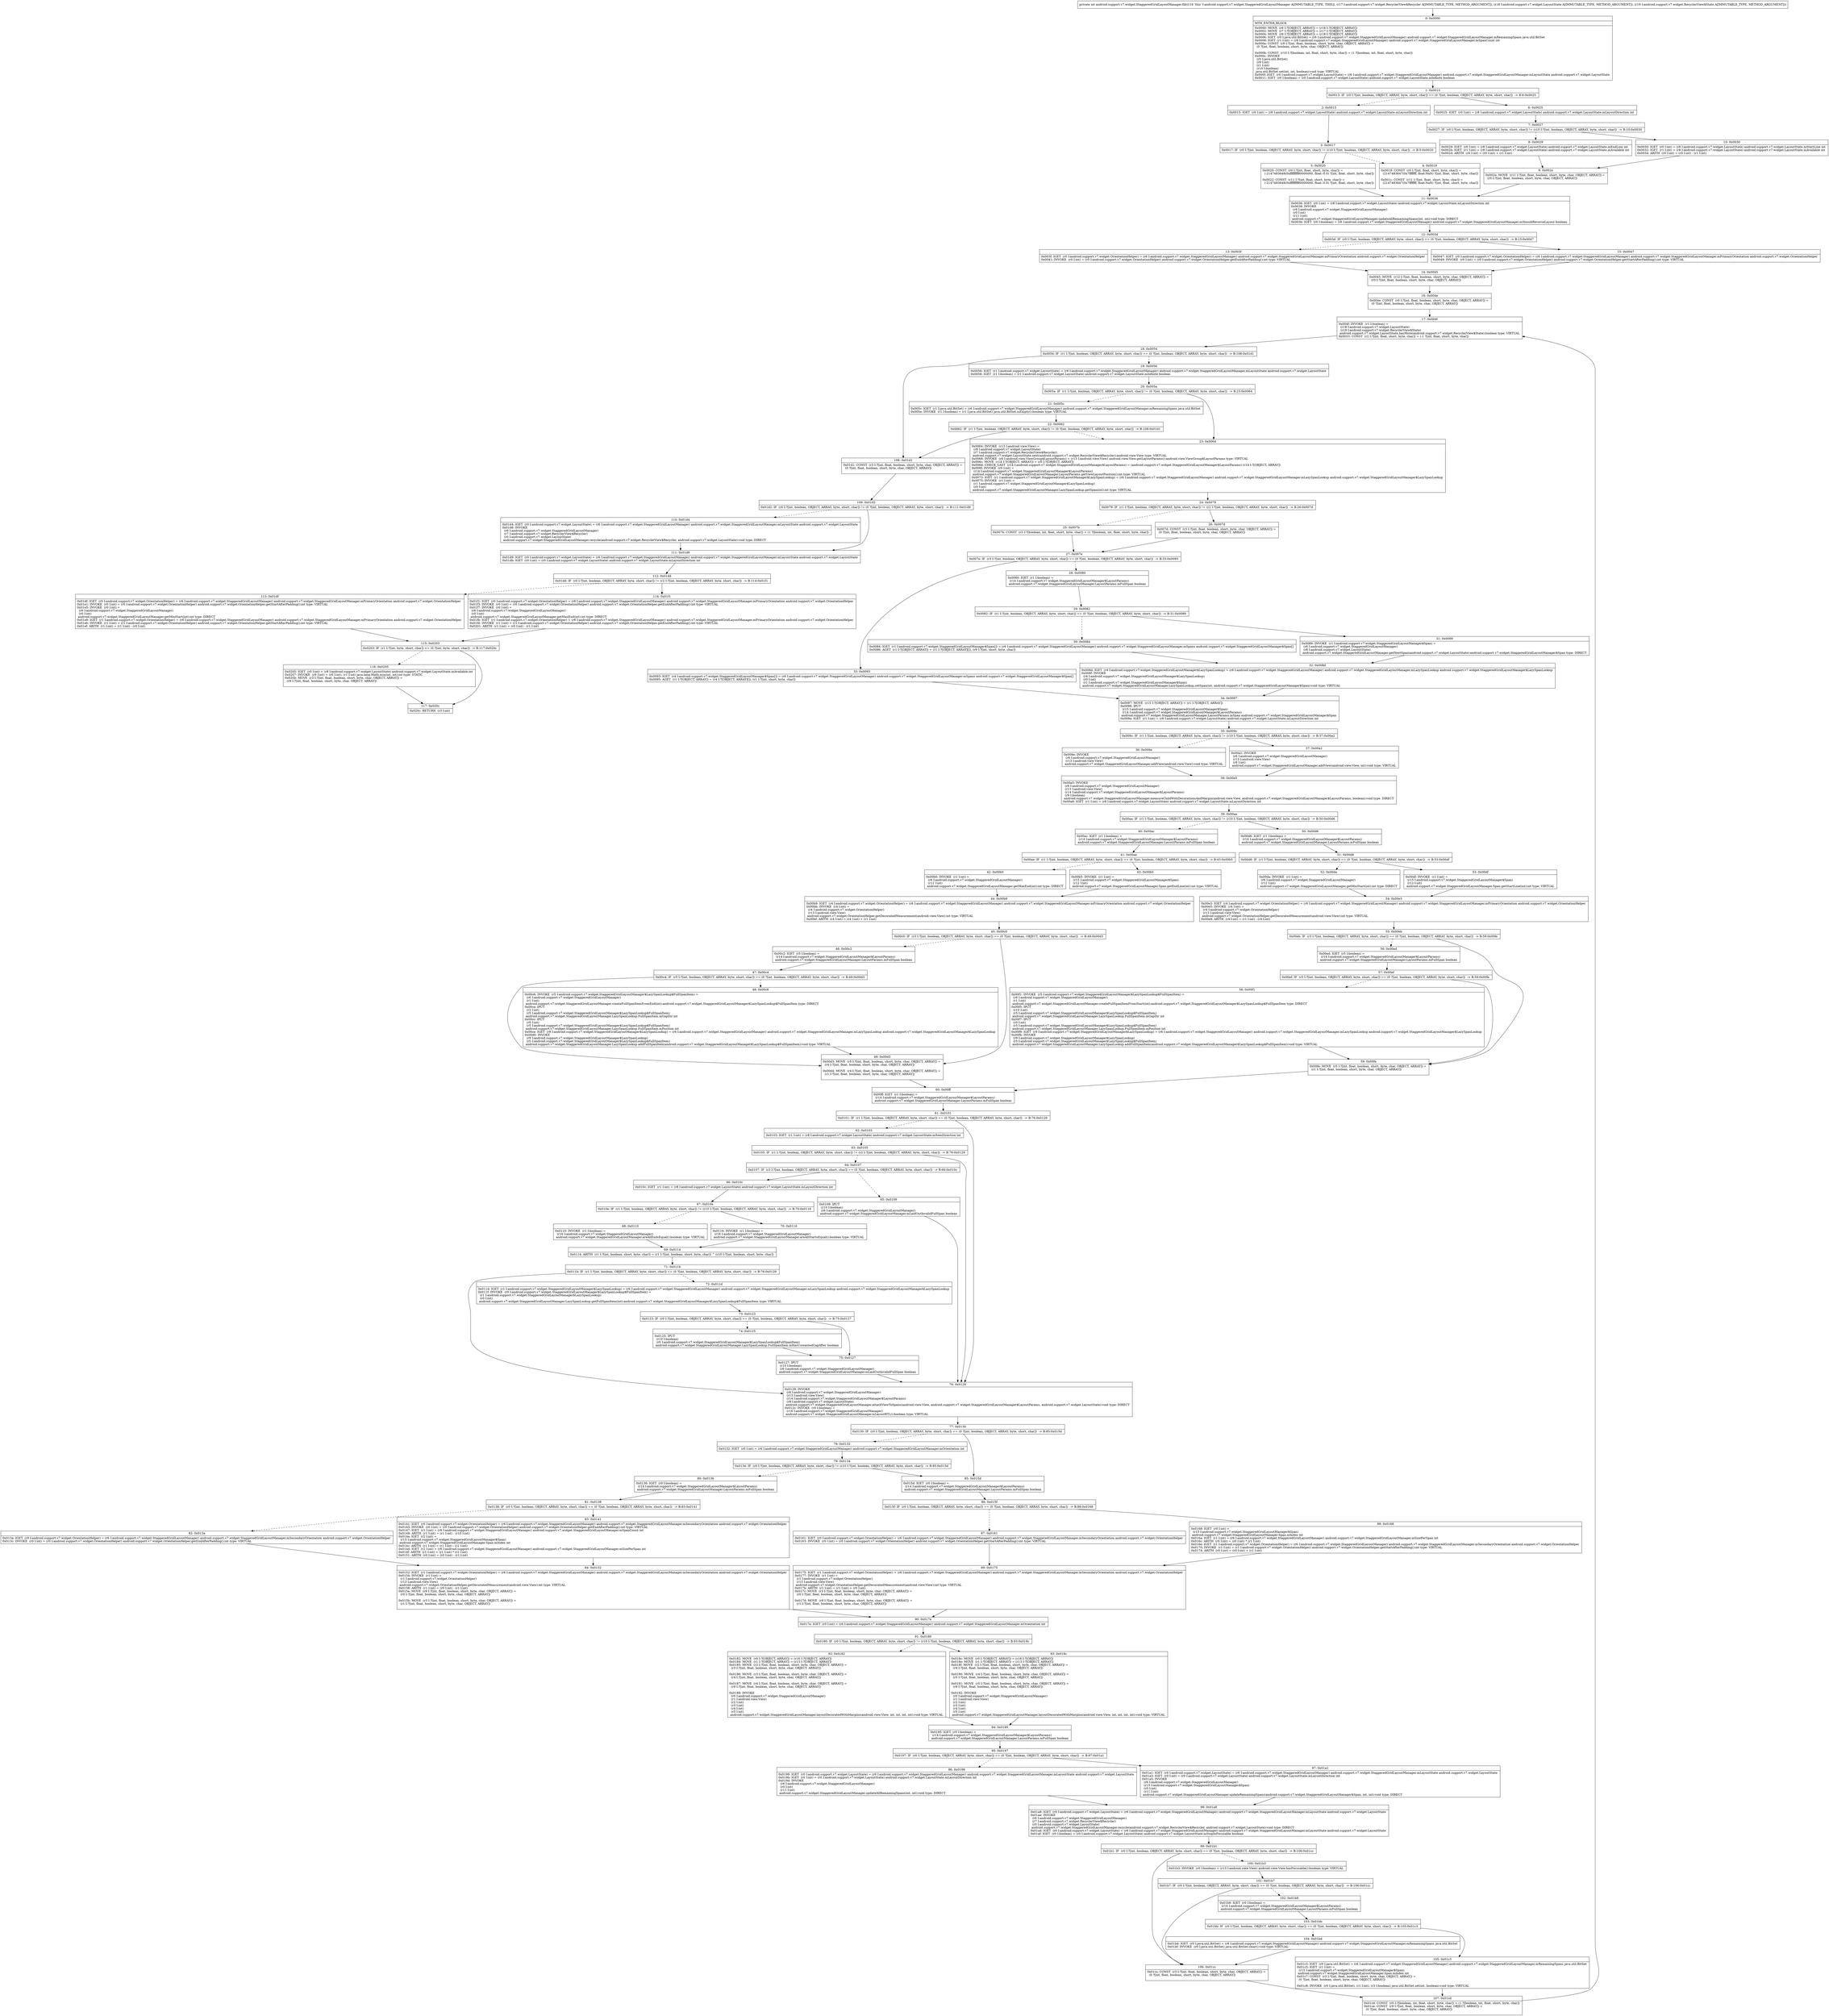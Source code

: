 digraph "CFG forandroid.support.v7.widget.StaggeredGridLayoutManager.fill(Landroid\/support\/v7\/widget\/RecyclerView$Recycler;Landroid\/support\/v7\/widget\/LayoutState;Landroid\/support\/v7\/widget\/RecyclerView$State;)I" {
Node_0 [shape=record,label="{0\:\ 0x0000|MTH_ENTER_BLOCK\l|0x0000: MOVE  (r6 I:?[OBJECT, ARRAY]) = (r16 I:?[OBJECT, ARRAY]) \l0x0002: MOVE  (r7 I:?[OBJECT, ARRAY]) = (r17 I:?[OBJECT, ARRAY]) \l0x0004: MOVE  (r8 I:?[OBJECT, ARRAY]) = (r18 I:?[OBJECT, ARRAY]) \l0x0006: IGET  (r0 I:java.util.BitSet) = (r6 I:android.support.v7.widget.StaggeredGridLayoutManager) android.support.v7.widget.StaggeredGridLayoutManager.mRemainingSpans java.util.BitSet \l0x0008: IGET  (r1 I:int) = (r6 I:android.support.v7.widget.StaggeredGridLayoutManager) android.support.v7.widget.StaggeredGridLayoutManager.mSpanCount int \l0x000a: CONST  (r9 I:?[int, float, boolean, short, byte, char, OBJECT, ARRAY]) = \l  (0 ?[int, float, boolean, short, byte, char, OBJECT, ARRAY])\l \l0x000b: CONST  (r10 I:?[boolean, int, float, short, byte, char]) = (1 ?[boolean, int, float, short, byte, char]) \l0x000c: INVOKE  \l  (r0 I:java.util.BitSet)\l  (r9 I:int)\l  (r1 I:int)\l  (r10 I:boolean)\l java.util.BitSet.set(int, int, boolean):void type: VIRTUAL \l0x000f: IGET  (r0 I:android.support.v7.widget.LayoutState) = (r6 I:android.support.v7.widget.StaggeredGridLayoutManager) android.support.v7.widget.StaggeredGridLayoutManager.mLayoutState android.support.v7.widget.LayoutState \l0x0011: IGET  (r0 I:boolean) = (r0 I:android.support.v7.widget.LayoutState) android.support.v7.widget.LayoutState.mInfinite boolean \l}"];
Node_1 [shape=record,label="{1\:\ 0x0013|0x0013: IF  (r0 I:?[int, boolean, OBJECT, ARRAY, byte, short, char]) == (0 ?[int, boolean, OBJECT, ARRAY, byte, short, char])  \-\> B:6:0x0025 \l}"];
Node_2 [shape=record,label="{2\:\ 0x0015|0x0015: IGET  (r0 I:int) = (r8 I:android.support.v7.widget.LayoutState) android.support.v7.widget.LayoutState.mLayoutDirection int \l}"];
Node_3 [shape=record,label="{3\:\ 0x0017|0x0017: IF  (r0 I:?[int, boolean, OBJECT, ARRAY, byte, short, char]) != (r10 I:?[int, boolean, OBJECT, ARRAY, byte, short, char])  \-\> B:5:0x0020 \l}"];
Node_4 [shape=record,label="{4\:\ 0x0019|0x0019: CONST  (r0 I:?[int, float, short, byte, char]) = \l  (2147483647(0x7fffffff, float:NaN) ?[int, float, short, byte, char])\l \l0x001c: CONST  (r11 I:?[int, float, short, byte, char]) = \l  (2147483647(0x7fffffff, float:NaN) ?[int, float, short, byte, char])\l \l}"];
Node_5 [shape=record,label="{5\:\ 0x0020|0x0020: CONST  (r0 I:?[int, float, short, byte, char]) = \l  (\-2147483648(0xffffffff80000000, float:\-0.0) ?[int, float, short, byte, char])\l \l0x0022: CONST  (r11 I:?[int, float, short, byte, char]) = \l  (\-2147483648(0xffffffff80000000, float:\-0.0) ?[int, float, short, byte, char])\l \l}"];
Node_6 [shape=record,label="{6\:\ 0x0025|0x0025: IGET  (r0 I:int) = (r8 I:android.support.v7.widget.LayoutState) android.support.v7.widget.LayoutState.mLayoutDirection int \l}"];
Node_7 [shape=record,label="{7\:\ 0x0027|0x0027: IF  (r0 I:?[int, boolean, OBJECT, ARRAY, byte, short, char]) != (r10 I:?[int, boolean, OBJECT, ARRAY, byte, short, char])  \-\> B:10:0x0030 \l}"];
Node_8 [shape=record,label="{8\:\ 0x0029|0x0029: IGET  (r0 I:int) = (r8 I:android.support.v7.widget.LayoutState) android.support.v7.widget.LayoutState.mEndLine int \l0x002b: IGET  (r1 I:int) = (r8 I:android.support.v7.widget.LayoutState) android.support.v7.widget.LayoutState.mAvailable int \l0x002d: ARITH  (r0 I:int) = (r0 I:int) + (r1 I:int) \l}"];
Node_9 [shape=record,label="{9\:\ 0x002e|0x002e: MOVE  (r11 I:?[int, float, boolean, short, byte, char, OBJECT, ARRAY]) = \l  (r0 I:?[int, float, boolean, short, byte, char, OBJECT, ARRAY])\l \l}"];
Node_10 [shape=record,label="{10\:\ 0x0030|0x0030: IGET  (r0 I:int) = (r8 I:android.support.v7.widget.LayoutState) android.support.v7.widget.LayoutState.mStartLine int \l0x0032: IGET  (r1 I:int) = (r8 I:android.support.v7.widget.LayoutState) android.support.v7.widget.LayoutState.mAvailable int \l0x0034: ARITH  (r0 I:int) = (r0 I:int) \- (r1 I:int) \l}"];
Node_11 [shape=record,label="{11\:\ 0x0036|0x0036: IGET  (r0 I:int) = (r8 I:android.support.v7.widget.LayoutState) android.support.v7.widget.LayoutState.mLayoutDirection int \l0x0038: INVOKE  \l  (r6 I:android.support.v7.widget.StaggeredGridLayoutManager)\l  (r0 I:int)\l  (r11 I:int)\l android.support.v7.widget.StaggeredGridLayoutManager.updateAllRemainingSpans(int, int):void type: DIRECT \l0x003b: IGET  (r0 I:boolean) = (r6 I:android.support.v7.widget.StaggeredGridLayoutManager) android.support.v7.widget.StaggeredGridLayoutManager.mShouldReverseLayout boolean \l}"];
Node_12 [shape=record,label="{12\:\ 0x003d|0x003d: IF  (r0 I:?[int, boolean, OBJECT, ARRAY, byte, short, char]) == (0 ?[int, boolean, OBJECT, ARRAY, byte, short, char])  \-\> B:15:0x0047 \l}"];
Node_13 [shape=record,label="{13\:\ 0x003f|0x003f: IGET  (r0 I:android.support.v7.widget.OrientationHelper) = (r6 I:android.support.v7.widget.StaggeredGridLayoutManager) android.support.v7.widget.StaggeredGridLayoutManager.mPrimaryOrientation android.support.v7.widget.OrientationHelper \l0x0041: INVOKE  (r0 I:int) = (r0 I:android.support.v7.widget.OrientationHelper) android.support.v7.widget.OrientationHelper.getEndAfterPadding():int type: VIRTUAL \l}"];
Node_14 [shape=record,label="{14\:\ 0x0045|0x0045: MOVE  (r12 I:?[int, float, boolean, short, byte, char, OBJECT, ARRAY]) = \l  (r0 I:?[int, float, boolean, short, byte, char, OBJECT, ARRAY])\l \l}"];
Node_15 [shape=record,label="{15\:\ 0x0047|0x0047: IGET  (r0 I:android.support.v7.widget.OrientationHelper) = (r6 I:android.support.v7.widget.StaggeredGridLayoutManager) android.support.v7.widget.StaggeredGridLayoutManager.mPrimaryOrientation android.support.v7.widget.OrientationHelper \l0x0049: INVOKE  (r0 I:int) = (r0 I:android.support.v7.widget.OrientationHelper) android.support.v7.widget.OrientationHelper.getStartAfterPadding():int type: VIRTUAL \l}"];
Node_16 [shape=record,label="{16\:\ 0x004e|0x004e: CONST  (r0 I:?[int, float, boolean, short, byte, char, OBJECT, ARRAY]) = \l  (0 ?[int, float, boolean, short, byte, char, OBJECT, ARRAY])\l \l}"];
Node_17 [shape=record,label="{17\:\ 0x004f|0x004f: INVOKE  (r1 I:boolean) = \l  (r18 I:android.support.v7.widget.LayoutState)\l  (r19 I:android.support.v7.widget.RecyclerView$State)\l android.support.v7.widget.LayoutState.hasMore(android.support.v7.widget.RecyclerView$State):boolean type: VIRTUAL \l0x0053: CONST  (r2 I:?[int, float, short, byte, char]) = (\-1 ?[int, float, short, byte, char]) \l}"];
Node_18 [shape=record,label="{18\:\ 0x0054|0x0054: IF  (r1 I:?[int, boolean, OBJECT, ARRAY, byte, short, char]) == (0 ?[int, boolean, OBJECT, ARRAY, byte, short, char])  \-\> B:108:0x01d1 \l}"];
Node_19 [shape=record,label="{19\:\ 0x0056|0x0056: IGET  (r1 I:android.support.v7.widget.LayoutState) = (r6 I:android.support.v7.widget.StaggeredGridLayoutManager) android.support.v7.widget.StaggeredGridLayoutManager.mLayoutState android.support.v7.widget.LayoutState \l0x0058: IGET  (r1 I:boolean) = (r1 I:android.support.v7.widget.LayoutState) android.support.v7.widget.LayoutState.mInfinite boolean \l}"];
Node_20 [shape=record,label="{20\:\ 0x005a|0x005a: IF  (r1 I:?[int, boolean, OBJECT, ARRAY, byte, short, char]) != (0 ?[int, boolean, OBJECT, ARRAY, byte, short, char])  \-\> B:23:0x0064 \l}"];
Node_21 [shape=record,label="{21\:\ 0x005c|0x005c: IGET  (r1 I:java.util.BitSet) = (r6 I:android.support.v7.widget.StaggeredGridLayoutManager) android.support.v7.widget.StaggeredGridLayoutManager.mRemainingSpans java.util.BitSet \l0x005e: INVOKE  (r1 I:boolean) = (r1 I:java.util.BitSet) java.util.BitSet.isEmpty():boolean type: VIRTUAL \l}"];
Node_22 [shape=record,label="{22\:\ 0x0062|0x0062: IF  (r1 I:?[int, boolean, OBJECT, ARRAY, byte, short, char]) != (0 ?[int, boolean, OBJECT, ARRAY, byte, short, char])  \-\> B:108:0x01d1 \l}"];
Node_23 [shape=record,label="{23\:\ 0x0064|0x0064: INVOKE  (r13 I:android.view.View) = \l  (r8 I:android.support.v7.widget.LayoutState)\l  (r7 I:android.support.v7.widget.RecyclerView$Recycler)\l android.support.v7.widget.LayoutState.next(android.support.v7.widget.RecyclerView$Recycler):android.view.View type: VIRTUAL \l0x0068: INVOKE  (r0 I:android.view.ViewGroup$LayoutParams) = (r13 I:android.view.View) android.view.View.getLayoutParams():android.view.ViewGroup$LayoutParams type: VIRTUAL \l0x006c: MOVE  (r14 I:?[OBJECT, ARRAY]) = (r0 I:?[OBJECT, ARRAY]) \l0x006d: CHECK_CAST  (r14 I:android.support.v7.widget.StaggeredGridLayoutManager$LayoutParams) = (android.support.v7.widget.StaggeredGridLayoutManager$LayoutParams) (r14 I:?[OBJECT, ARRAY]) \l0x006f: INVOKE  (r0 I:int) = \l  (r14 I:android.support.v7.widget.StaggeredGridLayoutManager$LayoutParams)\l android.support.v7.widget.StaggeredGridLayoutManager.LayoutParams.getViewLayoutPosition():int type: VIRTUAL \l0x0073: IGET  (r1 I:android.support.v7.widget.StaggeredGridLayoutManager$LazySpanLookup) = (r6 I:android.support.v7.widget.StaggeredGridLayoutManager) android.support.v7.widget.StaggeredGridLayoutManager.mLazySpanLookup android.support.v7.widget.StaggeredGridLayoutManager$LazySpanLookup \l0x0075: INVOKE  (r1 I:int) = \l  (r1 I:android.support.v7.widget.StaggeredGridLayoutManager$LazySpanLookup)\l  (r0 I:int)\l android.support.v7.widget.StaggeredGridLayoutManager.LazySpanLookup.getSpan(int):int type: VIRTUAL \l}"];
Node_24 [shape=record,label="{24\:\ 0x0079|0x0079: IF  (r1 I:?[int, boolean, OBJECT, ARRAY, byte, short, char]) != (r2 I:?[int, boolean, OBJECT, ARRAY, byte, short, char])  \-\> B:26:0x007d \l}"];
Node_25 [shape=record,label="{25\:\ 0x007b|0x007b: CONST  (r3 I:?[boolean, int, float, short, byte, char]) = (1 ?[boolean, int, float, short, byte, char]) \l}"];
Node_26 [shape=record,label="{26\:\ 0x007d|0x007d: CONST  (r3 I:?[int, float, boolean, short, byte, char, OBJECT, ARRAY]) = \l  (0 ?[int, float, boolean, short, byte, char, OBJECT, ARRAY])\l \l}"];
Node_27 [shape=record,label="{27\:\ 0x007e|0x007e: IF  (r3 I:?[int, boolean, OBJECT, ARRAY, byte, short, char]) == (0 ?[int, boolean, OBJECT, ARRAY, byte, short, char])  \-\> B:33:0x0093 \l}"];
Node_28 [shape=record,label="{28\:\ 0x0080|0x0080: IGET  (r1 I:boolean) = \l  (r14 I:android.support.v7.widget.StaggeredGridLayoutManager$LayoutParams)\l android.support.v7.widget.StaggeredGridLayoutManager.LayoutParams.mFullSpan boolean \l}"];
Node_29 [shape=record,label="{29\:\ 0x0082|0x0082: IF  (r1 I:?[int, boolean, OBJECT, ARRAY, byte, short, char]) == (0 ?[int, boolean, OBJECT, ARRAY, byte, short, char])  \-\> B:31:0x0089 \l}"];
Node_30 [shape=record,label="{30\:\ 0x0084|0x0084: IGET  (r1 I:android.support.v7.widget.StaggeredGridLayoutManager$Span[]) = (r6 I:android.support.v7.widget.StaggeredGridLayoutManager) android.support.v7.widget.StaggeredGridLayoutManager.mSpans android.support.v7.widget.StaggeredGridLayoutManager$Span[] \l0x0086: AGET  (r1 I:?[OBJECT, ARRAY]) = (r1 I:?[OBJECT, ARRAY][]), (r9 I:?[int, short, byte, char]) \l}"];
Node_31 [shape=record,label="{31\:\ 0x0089|0x0089: INVOKE  (r1 I:android.support.v7.widget.StaggeredGridLayoutManager$Span) = \l  (r6 I:android.support.v7.widget.StaggeredGridLayoutManager)\l  (r8 I:android.support.v7.widget.LayoutState)\l android.support.v7.widget.StaggeredGridLayoutManager.getNextSpan(android.support.v7.widget.LayoutState):android.support.v7.widget.StaggeredGridLayoutManager$Span type: DIRECT \l}"];
Node_32 [shape=record,label="{32\:\ 0x008d|0x008d: IGET  (r4 I:android.support.v7.widget.StaggeredGridLayoutManager$LazySpanLookup) = (r6 I:android.support.v7.widget.StaggeredGridLayoutManager) android.support.v7.widget.StaggeredGridLayoutManager.mLazySpanLookup android.support.v7.widget.StaggeredGridLayoutManager$LazySpanLookup \l0x008f: INVOKE  \l  (r4 I:android.support.v7.widget.StaggeredGridLayoutManager$LazySpanLookup)\l  (r0 I:int)\l  (r1 I:android.support.v7.widget.StaggeredGridLayoutManager$Span)\l android.support.v7.widget.StaggeredGridLayoutManager.LazySpanLookup.setSpan(int, android.support.v7.widget.StaggeredGridLayoutManager$Span):void type: VIRTUAL \l}"];
Node_33 [shape=record,label="{33\:\ 0x0093|0x0093: IGET  (r4 I:android.support.v7.widget.StaggeredGridLayoutManager$Span[]) = (r6 I:android.support.v7.widget.StaggeredGridLayoutManager) android.support.v7.widget.StaggeredGridLayoutManager.mSpans android.support.v7.widget.StaggeredGridLayoutManager$Span[] \l0x0095: AGET  (r1 I:?[OBJECT, ARRAY]) = (r4 I:?[OBJECT, ARRAY][]), (r1 I:?[int, short, byte, char]) \l}"];
Node_34 [shape=record,label="{34\:\ 0x0097|0x0097: MOVE  (r15 I:?[OBJECT, ARRAY]) = (r1 I:?[OBJECT, ARRAY]) \l0x0098: IPUT  \l  (r15 I:android.support.v7.widget.StaggeredGridLayoutManager$Span)\l  (r14 I:android.support.v7.widget.StaggeredGridLayoutManager$LayoutParams)\l android.support.v7.widget.StaggeredGridLayoutManager.LayoutParams.mSpan android.support.v7.widget.StaggeredGridLayoutManager$Span \l0x009a: IGET  (r1 I:int) = (r8 I:android.support.v7.widget.LayoutState) android.support.v7.widget.LayoutState.mLayoutDirection int \l}"];
Node_35 [shape=record,label="{35\:\ 0x009c|0x009c: IF  (r1 I:?[int, boolean, OBJECT, ARRAY, byte, short, char]) != (r10 I:?[int, boolean, OBJECT, ARRAY, byte, short, char])  \-\> B:37:0x00a2 \l}"];
Node_36 [shape=record,label="{36\:\ 0x009e|0x009e: INVOKE  \l  (r6 I:android.support.v7.widget.StaggeredGridLayoutManager)\l  (r13 I:android.view.View)\l android.support.v7.widget.StaggeredGridLayoutManager.addView(android.view.View):void type: VIRTUAL \l}"];
Node_37 [shape=record,label="{37\:\ 0x00a2|0x00a2: INVOKE  \l  (r6 I:android.support.v7.widget.StaggeredGridLayoutManager)\l  (r13 I:android.view.View)\l  (r9 I:int)\l android.support.v7.widget.StaggeredGridLayoutManager.addView(android.view.View, int):void type: VIRTUAL \l}"];
Node_38 [shape=record,label="{38\:\ 0x00a5|0x00a5: INVOKE  \l  (r6 I:android.support.v7.widget.StaggeredGridLayoutManager)\l  (r13 I:android.view.View)\l  (r14 I:android.support.v7.widget.StaggeredGridLayoutManager$LayoutParams)\l  (r9 I:boolean)\l android.support.v7.widget.StaggeredGridLayoutManager.measureChildWithDecorationsAndMargin(android.view.View, android.support.v7.widget.StaggeredGridLayoutManager$LayoutParams, boolean):void type: DIRECT \l0x00a8: IGET  (r1 I:int) = (r8 I:android.support.v7.widget.LayoutState) android.support.v7.widget.LayoutState.mLayoutDirection int \l}"];
Node_39 [shape=record,label="{39\:\ 0x00aa|0x00aa: IF  (r1 I:?[int, boolean, OBJECT, ARRAY, byte, short, char]) != (r10 I:?[int, boolean, OBJECT, ARRAY, byte, short, char])  \-\> B:50:0x00d6 \l}"];
Node_40 [shape=record,label="{40\:\ 0x00ac|0x00ac: IGET  (r1 I:boolean) = \l  (r14 I:android.support.v7.widget.StaggeredGridLayoutManager$LayoutParams)\l android.support.v7.widget.StaggeredGridLayoutManager.LayoutParams.mFullSpan boolean \l}"];
Node_41 [shape=record,label="{41\:\ 0x00ae|0x00ae: IF  (r1 I:?[int, boolean, OBJECT, ARRAY, byte, short, char]) == (0 ?[int, boolean, OBJECT, ARRAY, byte, short, char])  \-\> B:43:0x00b5 \l}"];
Node_42 [shape=record,label="{42\:\ 0x00b0|0x00b0: INVOKE  (r1 I:int) = \l  (r6 I:android.support.v7.widget.StaggeredGridLayoutManager)\l  (r12 I:int)\l android.support.v7.widget.StaggeredGridLayoutManager.getMaxEnd(int):int type: DIRECT \l}"];
Node_43 [shape=record,label="{43\:\ 0x00b5|0x00b5: INVOKE  (r1 I:int) = \l  (r15 I:android.support.v7.widget.StaggeredGridLayoutManager$Span)\l  (r12 I:int)\l android.support.v7.widget.StaggeredGridLayoutManager.Span.getEndLine(int):int type: VIRTUAL \l}"];
Node_44 [shape=record,label="{44\:\ 0x00b9|0x00b9: IGET  (r4 I:android.support.v7.widget.OrientationHelper) = (r6 I:android.support.v7.widget.StaggeredGridLayoutManager) android.support.v7.widget.StaggeredGridLayoutManager.mPrimaryOrientation android.support.v7.widget.OrientationHelper \l0x00bb: INVOKE  (r4 I:int) = \l  (r4 I:android.support.v7.widget.OrientationHelper)\l  (r13 I:android.view.View)\l android.support.v7.widget.OrientationHelper.getDecoratedMeasurement(android.view.View):int type: VIRTUAL \l0x00bf: ARITH  (r4 I:int) = (r4 I:int) + (r1 I:int) \l}"];
Node_45 [shape=record,label="{45\:\ 0x00c0|0x00c0: IF  (r3 I:?[int, boolean, OBJECT, ARRAY, byte, short, char]) == (0 ?[int, boolean, OBJECT, ARRAY, byte, short, char])  \-\> B:49:0x00d3 \l}"];
Node_46 [shape=record,label="{46\:\ 0x00c2|0x00c2: IGET  (r5 I:boolean) = \l  (r14 I:android.support.v7.widget.StaggeredGridLayoutManager$LayoutParams)\l android.support.v7.widget.StaggeredGridLayoutManager.LayoutParams.mFullSpan boolean \l}"];
Node_47 [shape=record,label="{47\:\ 0x00c4|0x00c4: IF  (r5 I:?[int, boolean, OBJECT, ARRAY, byte, short, char]) == (0 ?[int, boolean, OBJECT, ARRAY, byte, short, char])  \-\> B:49:0x00d3 \l}"];
Node_48 [shape=record,label="{48\:\ 0x00c6|0x00c6: INVOKE  (r5 I:android.support.v7.widget.StaggeredGridLayoutManager$LazySpanLookup$FullSpanItem) = \l  (r6 I:android.support.v7.widget.StaggeredGridLayoutManager)\l  (r1 I:int)\l android.support.v7.widget.StaggeredGridLayoutManager.createFullSpanItemFromEnd(int):android.support.v7.widget.StaggeredGridLayoutManager$LazySpanLookup$FullSpanItem type: DIRECT \l0x00ca: IPUT  \l  (r2 I:int)\l  (r5 I:android.support.v7.widget.StaggeredGridLayoutManager$LazySpanLookup$FullSpanItem)\l android.support.v7.widget.StaggeredGridLayoutManager.LazySpanLookup.FullSpanItem.mGapDir int \l0x00cc: IPUT  \l  (r0 I:int)\l  (r5 I:android.support.v7.widget.StaggeredGridLayoutManager$LazySpanLookup$FullSpanItem)\l android.support.v7.widget.StaggeredGridLayoutManager.LazySpanLookup.FullSpanItem.mPosition int \l0x00ce: IGET  (r9 I:android.support.v7.widget.StaggeredGridLayoutManager$LazySpanLookup) = (r6 I:android.support.v7.widget.StaggeredGridLayoutManager) android.support.v7.widget.StaggeredGridLayoutManager.mLazySpanLookup android.support.v7.widget.StaggeredGridLayoutManager$LazySpanLookup \l0x00d0: INVOKE  \l  (r9 I:android.support.v7.widget.StaggeredGridLayoutManager$LazySpanLookup)\l  (r5 I:android.support.v7.widget.StaggeredGridLayoutManager$LazySpanLookup$FullSpanItem)\l android.support.v7.widget.StaggeredGridLayoutManager.LazySpanLookup.addFullSpanItem(android.support.v7.widget.StaggeredGridLayoutManager$LazySpanLookup$FullSpanItem):void type: VIRTUAL \l}"];
Node_49 [shape=record,label="{49\:\ 0x00d3|0x00d3: MOVE  (r5 I:?[int, float, boolean, short, byte, char, OBJECT, ARRAY]) = \l  (r4 I:?[int, float, boolean, short, byte, char, OBJECT, ARRAY])\l \l0x00d4: MOVE  (r4 I:?[int, float, boolean, short, byte, char, OBJECT, ARRAY]) = \l  (r1 I:?[int, float, boolean, short, byte, char, OBJECT, ARRAY])\l \l}"];
Node_50 [shape=record,label="{50\:\ 0x00d6|0x00d6: IGET  (r1 I:boolean) = \l  (r14 I:android.support.v7.widget.StaggeredGridLayoutManager$LayoutParams)\l android.support.v7.widget.StaggeredGridLayoutManager.LayoutParams.mFullSpan boolean \l}"];
Node_51 [shape=record,label="{51\:\ 0x00d8|0x00d8: IF  (r1 I:?[int, boolean, OBJECT, ARRAY, byte, short, char]) == (0 ?[int, boolean, OBJECT, ARRAY, byte, short, char])  \-\> B:53:0x00df \l}"];
Node_52 [shape=record,label="{52\:\ 0x00da|0x00da: INVOKE  (r1 I:int) = \l  (r6 I:android.support.v7.widget.StaggeredGridLayoutManager)\l  (r12 I:int)\l android.support.v7.widget.StaggeredGridLayoutManager.getMinStart(int):int type: DIRECT \l}"];
Node_53 [shape=record,label="{53\:\ 0x00df|0x00df: INVOKE  (r1 I:int) = \l  (r15 I:android.support.v7.widget.StaggeredGridLayoutManager$Span)\l  (r12 I:int)\l android.support.v7.widget.StaggeredGridLayoutManager.Span.getStartLine(int):int type: VIRTUAL \l}"];
Node_54 [shape=record,label="{54\:\ 0x00e3|0x00e3: IGET  (r4 I:android.support.v7.widget.OrientationHelper) = (r6 I:android.support.v7.widget.StaggeredGridLayoutManager) android.support.v7.widget.StaggeredGridLayoutManager.mPrimaryOrientation android.support.v7.widget.OrientationHelper \l0x00e5: INVOKE  (r4 I:int) = \l  (r4 I:android.support.v7.widget.OrientationHelper)\l  (r13 I:android.view.View)\l android.support.v7.widget.OrientationHelper.getDecoratedMeasurement(android.view.View):int type: VIRTUAL \l0x00e9: ARITH  (r4 I:int) = (r1 I:int) \- (r4 I:int) \l}"];
Node_55 [shape=record,label="{55\:\ 0x00eb|0x00eb: IF  (r3 I:?[int, boolean, OBJECT, ARRAY, byte, short, char]) == (0 ?[int, boolean, OBJECT, ARRAY, byte, short, char])  \-\> B:59:0x00fe \l}"];
Node_56 [shape=record,label="{56\:\ 0x00ed|0x00ed: IGET  (r5 I:boolean) = \l  (r14 I:android.support.v7.widget.StaggeredGridLayoutManager$LayoutParams)\l android.support.v7.widget.StaggeredGridLayoutManager.LayoutParams.mFullSpan boolean \l}"];
Node_57 [shape=record,label="{57\:\ 0x00ef|0x00ef: IF  (r5 I:?[int, boolean, OBJECT, ARRAY, byte, short, char]) == (0 ?[int, boolean, OBJECT, ARRAY, byte, short, char])  \-\> B:59:0x00fe \l}"];
Node_58 [shape=record,label="{58\:\ 0x00f1|0x00f1: INVOKE  (r5 I:android.support.v7.widget.StaggeredGridLayoutManager$LazySpanLookup$FullSpanItem) = \l  (r6 I:android.support.v7.widget.StaggeredGridLayoutManager)\l  (r1 I:int)\l android.support.v7.widget.StaggeredGridLayoutManager.createFullSpanItemFromStart(int):android.support.v7.widget.StaggeredGridLayoutManager$LazySpanLookup$FullSpanItem type: DIRECT \l0x00f5: IPUT  \l  (r10 I:int)\l  (r5 I:android.support.v7.widget.StaggeredGridLayoutManager$LazySpanLookup$FullSpanItem)\l android.support.v7.widget.StaggeredGridLayoutManager.LazySpanLookup.FullSpanItem.mGapDir int \l0x00f7: IPUT  \l  (r0 I:int)\l  (r5 I:android.support.v7.widget.StaggeredGridLayoutManager$LazySpanLookup$FullSpanItem)\l android.support.v7.widget.StaggeredGridLayoutManager.LazySpanLookup.FullSpanItem.mPosition int \l0x00f9: IGET  (r9 I:android.support.v7.widget.StaggeredGridLayoutManager$LazySpanLookup) = (r6 I:android.support.v7.widget.StaggeredGridLayoutManager) android.support.v7.widget.StaggeredGridLayoutManager.mLazySpanLookup android.support.v7.widget.StaggeredGridLayoutManager$LazySpanLookup \l0x00fb: INVOKE  \l  (r9 I:android.support.v7.widget.StaggeredGridLayoutManager$LazySpanLookup)\l  (r5 I:android.support.v7.widget.StaggeredGridLayoutManager$LazySpanLookup$FullSpanItem)\l android.support.v7.widget.StaggeredGridLayoutManager.LazySpanLookup.addFullSpanItem(android.support.v7.widget.StaggeredGridLayoutManager$LazySpanLookup$FullSpanItem):void type: VIRTUAL \l}"];
Node_59 [shape=record,label="{59\:\ 0x00fe|0x00fe: MOVE  (r5 I:?[int, float, boolean, short, byte, char, OBJECT, ARRAY]) = \l  (r1 I:?[int, float, boolean, short, byte, char, OBJECT, ARRAY])\l \l}"];
Node_60 [shape=record,label="{60\:\ 0x00ff|0x00ff: IGET  (r1 I:boolean) = \l  (r14 I:android.support.v7.widget.StaggeredGridLayoutManager$LayoutParams)\l android.support.v7.widget.StaggeredGridLayoutManager.LayoutParams.mFullSpan boolean \l}"];
Node_61 [shape=record,label="{61\:\ 0x0101|0x0101: IF  (r1 I:?[int, boolean, OBJECT, ARRAY, byte, short, char]) == (0 ?[int, boolean, OBJECT, ARRAY, byte, short, char])  \-\> B:76:0x0129 \l}"];
Node_62 [shape=record,label="{62\:\ 0x0103|0x0103: IGET  (r1 I:int) = (r8 I:android.support.v7.widget.LayoutState) android.support.v7.widget.LayoutState.mItemDirection int \l}"];
Node_63 [shape=record,label="{63\:\ 0x0105|0x0105: IF  (r1 I:?[int, boolean, OBJECT, ARRAY, byte, short, char]) != (r2 I:?[int, boolean, OBJECT, ARRAY, byte, short, char])  \-\> B:76:0x0129 \l}"];
Node_64 [shape=record,label="{64\:\ 0x0107|0x0107: IF  (r3 I:?[int, boolean, OBJECT, ARRAY, byte, short, char]) == (0 ?[int, boolean, OBJECT, ARRAY, byte, short, char])  \-\> B:66:0x010c \l}"];
Node_65 [shape=record,label="{65\:\ 0x0109|0x0109: IPUT  \l  (r10 I:boolean)\l  (r6 I:android.support.v7.widget.StaggeredGridLayoutManager)\l android.support.v7.widget.StaggeredGridLayoutManager.mLaidOutInvalidFullSpan boolean \l}"];
Node_66 [shape=record,label="{66\:\ 0x010c|0x010c: IGET  (r1 I:int) = (r8 I:android.support.v7.widget.LayoutState) android.support.v7.widget.LayoutState.mLayoutDirection int \l}"];
Node_67 [shape=record,label="{67\:\ 0x010e|0x010e: IF  (r1 I:?[int, boolean, OBJECT, ARRAY, byte, short, char]) != (r10 I:?[int, boolean, OBJECT, ARRAY, byte, short, char])  \-\> B:70:0x0116 \l}"];
Node_68 [shape=record,label="{68\:\ 0x0110|0x0110: INVOKE  (r1 I:boolean) = \l  (r16 I:android.support.v7.widget.StaggeredGridLayoutManager)\l android.support.v7.widget.StaggeredGridLayoutManager.areAllEndsEqual():boolean type: VIRTUAL \l}"];
Node_69 [shape=record,label="{69\:\ 0x0114|0x0114: ARITH  (r1 I:?[int, boolean, short, byte, char]) = (r1 I:?[int, boolean, short, byte, char]) ^ (r10 I:?[int, boolean, short, byte, char]) \l}"];
Node_70 [shape=record,label="{70\:\ 0x0116|0x0116: INVOKE  (r1 I:boolean) = \l  (r16 I:android.support.v7.widget.StaggeredGridLayoutManager)\l android.support.v7.widget.StaggeredGridLayoutManager.areAllStartsEqual():boolean type: VIRTUAL \l}"];
Node_71 [shape=record,label="{71\:\ 0x011b|0x011b: IF  (r1 I:?[int, boolean, OBJECT, ARRAY, byte, short, char]) == (0 ?[int, boolean, OBJECT, ARRAY, byte, short, char])  \-\> B:76:0x0129 \l}"];
Node_72 [shape=record,label="{72\:\ 0x011d|0x011d: IGET  (r1 I:android.support.v7.widget.StaggeredGridLayoutManager$LazySpanLookup) = (r6 I:android.support.v7.widget.StaggeredGridLayoutManager) android.support.v7.widget.StaggeredGridLayoutManager.mLazySpanLookup android.support.v7.widget.StaggeredGridLayoutManager$LazySpanLookup \l0x011f: INVOKE  (r0 I:android.support.v7.widget.StaggeredGridLayoutManager$LazySpanLookup$FullSpanItem) = \l  (r1 I:android.support.v7.widget.StaggeredGridLayoutManager$LazySpanLookup)\l  (r0 I:int)\l android.support.v7.widget.StaggeredGridLayoutManager.LazySpanLookup.getFullSpanItem(int):android.support.v7.widget.StaggeredGridLayoutManager$LazySpanLookup$FullSpanItem type: VIRTUAL \l}"];
Node_73 [shape=record,label="{73\:\ 0x0123|0x0123: IF  (r0 I:?[int, boolean, OBJECT, ARRAY, byte, short, char]) == (0 ?[int, boolean, OBJECT, ARRAY, byte, short, char])  \-\> B:75:0x0127 \l}"];
Node_74 [shape=record,label="{74\:\ 0x0125|0x0125: IPUT  \l  (r10 I:boolean)\l  (r0 I:android.support.v7.widget.StaggeredGridLayoutManager$LazySpanLookup$FullSpanItem)\l android.support.v7.widget.StaggeredGridLayoutManager.LazySpanLookup.FullSpanItem.mHasUnwantedGapAfter boolean \l}"];
Node_75 [shape=record,label="{75\:\ 0x0127|0x0127: IPUT  \l  (r10 I:boolean)\l  (r6 I:android.support.v7.widget.StaggeredGridLayoutManager)\l android.support.v7.widget.StaggeredGridLayoutManager.mLaidOutInvalidFullSpan boolean \l}"];
Node_76 [shape=record,label="{76\:\ 0x0129|0x0129: INVOKE  \l  (r6 I:android.support.v7.widget.StaggeredGridLayoutManager)\l  (r13 I:android.view.View)\l  (r14 I:android.support.v7.widget.StaggeredGridLayoutManager$LayoutParams)\l  (r8 I:android.support.v7.widget.LayoutState)\l android.support.v7.widget.StaggeredGridLayoutManager.attachViewToSpans(android.view.View, android.support.v7.widget.StaggeredGridLayoutManager$LayoutParams, android.support.v7.widget.LayoutState):void type: DIRECT \l0x012c: INVOKE  (r0 I:boolean) = \l  (r16 I:android.support.v7.widget.StaggeredGridLayoutManager)\l android.support.v7.widget.StaggeredGridLayoutManager.isLayoutRTL():boolean type: VIRTUAL \l}"];
Node_77 [shape=record,label="{77\:\ 0x0130|0x0130: IF  (r0 I:?[int, boolean, OBJECT, ARRAY, byte, short, char]) == (0 ?[int, boolean, OBJECT, ARRAY, byte, short, char])  \-\> B:85:0x015d \l}"];
Node_78 [shape=record,label="{78\:\ 0x0132|0x0132: IGET  (r0 I:int) = (r6 I:android.support.v7.widget.StaggeredGridLayoutManager) android.support.v7.widget.StaggeredGridLayoutManager.mOrientation int \l}"];
Node_79 [shape=record,label="{79\:\ 0x0134|0x0134: IF  (r0 I:?[int, boolean, OBJECT, ARRAY, byte, short, char]) != (r10 I:?[int, boolean, OBJECT, ARRAY, byte, short, char])  \-\> B:85:0x015d \l}"];
Node_80 [shape=record,label="{80\:\ 0x0136|0x0136: IGET  (r0 I:boolean) = \l  (r14 I:android.support.v7.widget.StaggeredGridLayoutManager$LayoutParams)\l android.support.v7.widget.StaggeredGridLayoutManager.LayoutParams.mFullSpan boolean \l}"];
Node_81 [shape=record,label="{81\:\ 0x0138|0x0138: IF  (r0 I:?[int, boolean, OBJECT, ARRAY, byte, short, char]) == (0 ?[int, boolean, OBJECT, ARRAY, byte, short, char])  \-\> B:83:0x0141 \l}"];
Node_82 [shape=record,label="{82\:\ 0x013a|0x013a: IGET  (r0 I:android.support.v7.widget.OrientationHelper) = (r6 I:android.support.v7.widget.StaggeredGridLayoutManager) android.support.v7.widget.StaggeredGridLayoutManager.mSecondaryOrientation android.support.v7.widget.OrientationHelper \l0x013c: INVOKE  (r0 I:int) = (r0 I:android.support.v7.widget.OrientationHelper) android.support.v7.widget.OrientationHelper.getEndAfterPadding():int type: VIRTUAL \l}"];
Node_83 [shape=record,label="{83\:\ 0x0141|0x0141: IGET  (r0 I:android.support.v7.widget.OrientationHelper) = (r6 I:android.support.v7.widget.StaggeredGridLayoutManager) android.support.v7.widget.StaggeredGridLayoutManager.mSecondaryOrientation android.support.v7.widget.OrientationHelper \l0x0143: INVOKE  (r0 I:int) = (r0 I:android.support.v7.widget.OrientationHelper) android.support.v7.widget.OrientationHelper.getEndAfterPadding():int type: VIRTUAL \l0x0147: IGET  (r1 I:int) = (r6 I:android.support.v7.widget.StaggeredGridLayoutManager) android.support.v7.widget.StaggeredGridLayoutManager.mSpanCount int \l0x0149: ARITH  (r1 I:int) = (r1 I:int) \- (r10 I:int) \l0x014a: IGET  (r2 I:int) = \l  (r15 I:android.support.v7.widget.StaggeredGridLayoutManager$Span)\l android.support.v7.widget.StaggeredGridLayoutManager.Span.mIndex int \l0x014c: ARITH  (r1 I:int) = (r1 I:int) \- (r2 I:int) \l0x014d: IGET  (r2 I:int) = (r6 I:android.support.v7.widget.StaggeredGridLayoutManager) android.support.v7.widget.StaggeredGridLayoutManager.mSizePerSpan int \l0x014f: ARITH  (r1 I:int) = (r1 I:int) * (r2 I:int) \l0x0151: ARITH  (r0 I:int) = (r0 I:int) \- (r1 I:int) \l}"];
Node_84 [shape=record,label="{84\:\ 0x0152|0x0152: IGET  (r1 I:android.support.v7.widget.OrientationHelper) = (r6 I:android.support.v7.widget.StaggeredGridLayoutManager) android.support.v7.widget.StaggeredGridLayoutManager.mSecondaryOrientation android.support.v7.widget.OrientationHelper \l0x0154: INVOKE  (r1 I:int) = \l  (r1 I:android.support.v7.widget.OrientationHelper)\l  (r13 I:android.view.View)\l android.support.v7.widget.OrientationHelper.getDecoratedMeasurement(android.view.View):int type: VIRTUAL \l0x0158: ARITH  (r1 I:int) = (r0 I:int) \- (r1 I:int) \l0x015a: MOVE  (r9 I:?[int, float, boolean, short, byte, char, OBJECT, ARRAY]) = \l  (r0 I:?[int, float, boolean, short, byte, char, OBJECT, ARRAY])\l \l0x015b: MOVE  (r3 I:?[int, float, boolean, short, byte, char, OBJECT, ARRAY]) = \l  (r1 I:?[int, float, boolean, short, byte, char, OBJECT, ARRAY])\l \l}"];
Node_85 [shape=record,label="{85\:\ 0x015d|0x015d: IGET  (r0 I:boolean) = \l  (r14 I:android.support.v7.widget.StaggeredGridLayoutManager$LayoutParams)\l android.support.v7.widget.StaggeredGridLayoutManager.LayoutParams.mFullSpan boolean \l}"];
Node_86 [shape=record,label="{86\:\ 0x015f|0x015f: IF  (r0 I:?[int, boolean, OBJECT, ARRAY, byte, short, char]) == (0 ?[int, boolean, OBJECT, ARRAY, byte, short, char])  \-\> B:88:0x0168 \l}"];
Node_87 [shape=record,label="{87\:\ 0x0161|0x0161: IGET  (r0 I:android.support.v7.widget.OrientationHelper) = (r6 I:android.support.v7.widget.StaggeredGridLayoutManager) android.support.v7.widget.StaggeredGridLayoutManager.mSecondaryOrientation android.support.v7.widget.OrientationHelper \l0x0163: INVOKE  (r0 I:int) = (r0 I:android.support.v7.widget.OrientationHelper) android.support.v7.widget.OrientationHelper.getStartAfterPadding():int type: VIRTUAL \l}"];
Node_88 [shape=record,label="{88\:\ 0x0168|0x0168: IGET  (r0 I:int) = \l  (r15 I:android.support.v7.widget.StaggeredGridLayoutManager$Span)\l android.support.v7.widget.StaggeredGridLayoutManager.Span.mIndex int \l0x016a: IGET  (r1 I:int) = (r6 I:android.support.v7.widget.StaggeredGridLayoutManager) android.support.v7.widget.StaggeredGridLayoutManager.mSizePerSpan int \l0x016c: ARITH  (r0 I:int) = (r0 I:int) * (r1 I:int) \l0x016e: IGET  (r1 I:android.support.v7.widget.OrientationHelper) = (r6 I:android.support.v7.widget.StaggeredGridLayoutManager) android.support.v7.widget.StaggeredGridLayoutManager.mSecondaryOrientation android.support.v7.widget.OrientationHelper \l0x0170: INVOKE  (r1 I:int) = (r1 I:android.support.v7.widget.OrientationHelper) android.support.v7.widget.OrientationHelper.getStartAfterPadding():int type: VIRTUAL \l0x0174: ARITH  (r0 I:int) = (r0 I:int) + (r1 I:int) \l}"];
Node_89 [shape=record,label="{89\:\ 0x0175|0x0175: IGET  (r1 I:android.support.v7.widget.OrientationHelper) = (r6 I:android.support.v7.widget.StaggeredGridLayoutManager) android.support.v7.widget.StaggeredGridLayoutManager.mSecondaryOrientation android.support.v7.widget.OrientationHelper \l0x0177: INVOKE  (r1 I:int) = \l  (r1 I:android.support.v7.widget.OrientationHelper)\l  (r13 I:android.view.View)\l android.support.v7.widget.OrientationHelper.getDecoratedMeasurement(android.view.View):int type: VIRTUAL \l0x017b: ARITH  (r1 I:int) = (r1 I:int) + (r0 I:int) \l0x017c: MOVE  (r3 I:?[int, float, boolean, short, byte, char, OBJECT, ARRAY]) = \l  (r0 I:?[int, float, boolean, short, byte, char, OBJECT, ARRAY])\l \l0x017d: MOVE  (r9 I:?[int, float, boolean, short, byte, char, OBJECT, ARRAY]) = \l  (r1 I:?[int, float, boolean, short, byte, char, OBJECT, ARRAY])\l \l}"];
Node_90 [shape=record,label="{90\:\ 0x017e|0x017e: IGET  (r0 I:int) = (r6 I:android.support.v7.widget.StaggeredGridLayoutManager) android.support.v7.widget.StaggeredGridLayoutManager.mOrientation int \l}"];
Node_91 [shape=record,label="{91\:\ 0x0180|0x0180: IF  (r0 I:?[int, boolean, OBJECT, ARRAY, byte, short, char]) != (r10 I:?[int, boolean, OBJECT, ARRAY, byte, short, char])  \-\> B:93:0x018c \l}"];
Node_92 [shape=record,label="{92\:\ 0x0182|0x0182: MOVE  (r0 I:?[OBJECT, ARRAY]) = (r16 I:?[OBJECT, ARRAY]) \l0x0184: MOVE  (r1 I:?[OBJECT, ARRAY]) = (r13 I:?[OBJECT, ARRAY]) \l0x0185: MOVE  (r2 I:?[int, float, boolean, short, byte, char, OBJECT, ARRAY]) = \l  (r3 I:?[int, float, boolean, short, byte, char, OBJECT, ARRAY])\l \l0x0186: MOVE  (r3 I:?[int, float, boolean, short, byte, char, OBJECT, ARRAY]) = \l  (r4 I:?[int, float, boolean, short, byte, char, OBJECT, ARRAY])\l \l0x0187: MOVE  (r4 I:?[int, float, boolean, short, byte, char, OBJECT, ARRAY]) = \l  (r9 I:?[int, float, boolean, short, byte, char, OBJECT, ARRAY])\l \l0x0188: INVOKE  \l  (r0 I:android.support.v7.widget.StaggeredGridLayoutManager)\l  (r1 I:android.view.View)\l  (r2 I:int)\l  (r3 I:int)\l  (r4 I:int)\l  (r5 I:int)\l android.support.v7.widget.StaggeredGridLayoutManager.layoutDecoratedWithMargins(android.view.View, int, int, int, int):void type: VIRTUAL \l}"];
Node_93 [shape=record,label="{93\:\ 0x018c|0x018c: MOVE  (r0 I:?[OBJECT, ARRAY]) = (r16 I:?[OBJECT, ARRAY]) \l0x018e: MOVE  (r1 I:?[OBJECT, ARRAY]) = (r13 I:?[OBJECT, ARRAY]) \l0x018f: MOVE  (r2 I:?[int, float, boolean, short, byte, char, OBJECT, ARRAY]) = \l  (r4 I:?[int, float, boolean, short, byte, char, OBJECT, ARRAY])\l \l0x0190: MOVE  (r4 I:?[int, float, boolean, short, byte, char, OBJECT, ARRAY]) = \l  (r5 I:?[int, float, boolean, short, byte, char, OBJECT, ARRAY])\l \l0x0191: MOVE  (r5 I:?[int, float, boolean, short, byte, char, OBJECT, ARRAY]) = \l  (r9 I:?[int, float, boolean, short, byte, char, OBJECT, ARRAY])\l \l0x0192: INVOKE  \l  (r0 I:android.support.v7.widget.StaggeredGridLayoutManager)\l  (r1 I:android.view.View)\l  (r2 I:int)\l  (r3 I:int)\l  (r4 I:int)\l  (r5 I:int)\l android.support.v7.widget.StaggeredGridLayoutManager.layoutDecoratedWithMargins(android.view.View, int, int, int, int):void type: VIRTUAL \l}"];
Node_94 [shape=record,label="{94\:\ 0x0195|0x0195: IGET  (r0 I:boolean) = \l  (r14 I:android.support.v7.widget.StaggeredGridLayoutManager$LayoutParams)\l android.support.v7.widget.StaggeredGridLayoutManager.LayoutParams.mFullSpan boolean \l}"];
Node_95 [shape=record,label="{95\:\ 0x0197|0x0197: IF  (r0 I:?[int, boolean, OBJECT, ARRAY, byte, short, char]) == (0 ?[int, boolean, OBJECT, ARRAY, byte, short, char])  \-\> B:97:0x01a1 \l}"];
Node_96 [shape=record,label="{96\:\ 0x0199|0x0199: IGET  (r0 I:android.support.v7.widget.LayoutState) = (r6 I:android.support.v7.widget.StaggeredGridLayoutManager) android.support.v7.widget.StaggeredGridLayoutManager.mLayoutState android.support.v7.widget.LayoutState \l0x019b: IGET  (r0 I:int) = (r0 I:android.support.v7.widget.LayoutState) android.support.v7.widget.LayoutState.mLayoutDirection int \l0x019d: INVOKE  \l  (r6 I:android.support.v7.widget.StaggeredGridLayoutManager)\l  (r0 I:int)\l  (r11 I:int)\l android.support.v7.widget.StaggeredGridLayoutManager.updateAllRemainingSpans(int, int):void type: DIRECT \l}"];
Node_97 [shape=record,label="{97\:\ 0x01a1|0x01a1: IGET  (r0 I:android.support.v7.widget.LayoutState) = (r6 I:android.support.v7.widget.StaggeredGridLayoutManager) android.support.v7.widget.StaggeredGridLayoutManager.mLayoutState android.support.v7.widget.LayoutState \l0x01a3: IGET  (r0 I:int) = (r0 I:android.support.v7.widget.LayoutState) android.support.v7.widget.LayoutState.mLayoutDirection int \l0x01a5: INVOKE  \l  (r6 I:android.support.v7.widget.StaggeredGridLayoutManager)\l  (r15 I:android.support.v7.widget.StaggeredGridLayoutManager$Span)\l  (r0 I:int)\l  (r11 I:int)\l android.support.v7.widget.StaggeredGridLayoutManager.updateRemainingSpans(android.support.v7.widget.StaggeredGridLayoutManager$Span, int, int):void type: DIRECT \l}"];
Node_98 [shape=record,label="{98\:\ 0x01a8|0x01a8: IGET  (r0 I:android.support.v7.widget.LayoutState) = (r6 I:android.support.v7.widget.StaggeredGridLayoutManager) android.support.v7.widget.StaggeredGridLayoutManager.mLayoutState android.support.v7.widget.LayoutState \l0x01aa: INVOKE  \l  (r6 I:android.support.v7.widget.StaggeredGridLayoutManager)\l  (r7 I:android.support.v7.widget.RecyclerView$Recycler)\l  (r0 I:android.support.v7.widget.LayoutState)\l android.support.v7.widget.StaggeredGridLayoutManager.recycle(android.support.v7.widget.RecyclerView$Recycler, android.support.v7.widget.LayoutState):void type: DIRECT \l0x01ad: IGET  (r0 I:android.support.v7.widget.LayoutState) = (r6 I:android.support.v7.widget.StaggeredGridLayoutManager) android.support.v7.widget.StaggeredGridLayoutManager.mLayoutState android.support.v7.widget.LayoutState \l0x01af: IGET  (r0 I:boolean) = (r0 I:android.support.v7.widget.LayoutState) android.support.v7.widget.LayoutState.mStopInFocusable boolean \l}"];
Node_99 [shape=record,label="{99\:\ 0x01b1|0x01b1: IF  (r0 I:?[int, boolean, OBJECT, ARRAY, byte, short, char]) == (0 ?[int, boolean, OBJECT, ARRAY, byte, short, char])  \-\> B:106:0x01cc \l}"];
Node_100 [shape=record,label="{100\:\ 0x01b3|0x01b3: INVOKE  (r0 I:boolean) = (r13 I:android.view.View) android.view.View.hasFocusable():boolean type: VIRTUAL \l}"];
Node_101 [shape=record,label="{101\:\ 0x01b7|0x01b7: IF  (r0 I:?[int, boolean, OBJECT, ARRAY, byte, short, char]) == (0 ?[int, boolean, OBJECT, ARRAY, byte, short, char])  \-\> B:106:0x01cc \l}"];
Node_102 [shape=record,label="{102\:\ 0x01b9|0x01b9: IGET  (r0 I:boolean) = \l  (r14 I:android.support.v7.widget.StaggeredGridLayoutManager$LayoutParams)\l android.support.v7.widget.StaggeredGridLayoutManager.LayoutParams.mFullSpan boolean \l}"];
Node_103 [shape=record,label="{103\:\ 0x01bb|0x01bb: IF  (r0 I:?[int, boolean, OBJECT, ARRAY, byte, short, char]) == (0 ?[int, boolean, OBJECT, ARRAY, byte, short, char])  \-\> B:105:0x01c3 \l}"];
Node_104 [shape=record,label="{104\:\ 0x01bd|0x01bd: IGET  (r0 I:java.util.BitSet) = (r6 I:android.support.v7.widget.StaggeredGridLayoutManager) android.support.v7.widget.StaggeredGridLayoutManager.mRemainingSpans java.util.BitSet \l0x01bf: INVOKE  (r0 I:java.util.BitSet) java.util.BitSet.clear():void type: VIRTUAL \l}"];
Node_105 [shape=record,label="{105\:\ 0x01c3|0x01c3: IGET  (r0 I:java.util.BitSet) = (r6 I:android.support.v7.widget.StaggeredGridLayoutManager) android.support.v7.widget.StaggeredGridLayoutManager.mRemainingSpans java.util.BitSet \l0x01c5: IGET  (r1 I:int) = \l  (r15 I:android.support.v7.widget.StaggeredGridLayoutManager$Span)\l android.support.v7.widget.StaggeredGridLayoutManager.Span.mIndex int \l0x01c7: CONST  (r3 I:?[int, float, boolean, short, byte, char, OBJECT, ARRAY]) = \l  (0 ?[int, float, boolean, short, byte, char, OBJECT, ARRAY])\l \l0x01c8: INVOKE  (r0 I:java.util.BitSet), (r1 I:int), (r3 I:boolean) java.util.BitSet.set(int, boolean):void type: VIRTUAL \l}"];
Node_106 [shape=record,label="{106\:\ 0x01cc|0x01cc: CONST  (r3 I:?[int, float, boolean, short, byte, char, OBJECT, ARRAY]) = \l  (0 ?[int, float, boolean, short, byte, char, OBJECT, ARRAY])\l \l}"];
Node_107 [shape=record,label="{107\:\ 0x01cd|0x01cd: CONST  (r0 I:?[boolean, int, float, short, byte, char]) = (1 ?[boolean, int, float, short, byte, char]) \l0x01ce: CONST  (r9 I:?[int, float, boolean, short, byte, char, OBJECT, ARRAY]) = \l  (0 ?[int, float, boolean, short, byte, char, OBJECT, ARRAY])\l \l}"];
Node_108 [shape=record,label="{108\:\ 0x01d1|0x01d1: CONST  (r3 I:?[int, float, boolean, short, byte, char, OBJECT, ARRAY]) = \l  (0 ?[int, float, boolean, short, byte, char, OBJECT, ARRAY])\l \l}"];
Node_109 [shape=record,label="{109\:\ 0x01d2|0x01d2: IF  (r0 I:?[int, boolean, OBJECT, ARRAY, byte, short, char]) != (0 ?[int, boolean, OBJECT, ARRAY, byte, short, char])  \-\> B:111:0x01d9 \l}"];
Node_110 [shape=record,label="{110\:\ 0x01d4|0x01d4: IGET  (r0 I:android.support.v7.widget.LayoutState) = (r6 I:android.support.v7.widget.StaggeredGridLayoutManager) android.support.v7.widget.StaggeredGridLayoutManager.mLayoutState android.support.v7.widget.LayoutState \l0x01d6: INVOKE  \l  (r6 I:android.support.v7.widget.StaggeredGridLayoutManager)\l  (r7 I:android.support.v7.widget.RecyclerView$Recycler)\l  (r0 I:android.support.v7.widget.LayoutState)\l android.support.v7.widget.StaggeredGridLayoutManager.recycle(android.support.v7.widget.RecyclerView$Recycler, android.support.v7.widget.LayoutState):void type: DIRECT \l}"];
Node_111 [shape=record,label="{111\:\ 0x01d9|0x01d9: IGET  (r0 I:android.support.v7.widget.LayoutState) = (r6 I:android.support.v7.widget.StaggeredGridLayoutManager) android.support.v7.widget.StaggeredGridLayoutManager.mLayoutState android.support.v7.widget.LayoutState \l0x01db: IGET  (r0 I:int) = (r0 I:android.support.v7.widget.LayoutState) android.support.v7.widget.LayoutState.mLayoutDirection int \l}"];
Node_112 [shape=record,label="{112\:\ 0x01dd|0x01dd: IF  (r0 I:?[int, boolean, OBJECT, ARRAY, byte, short, char]) != (r2 I:?[int, boolean, OBJECT, ARRAY, byte, short, char])  \-\> B:114:0x01f1 \l}"];
Node_113 [shape=record,label="{113\:\ 0x01df|0x01df: IGET  (r0 I:android.support.v7.widget.OrientationHelper) = (r6 I:android.support.v7.widget.StaggeredGridLayoutManager) android.support.v7.widget.StaggeredGridLayoutManager.mPrimaryOrientation android.support.v7.widget.OrientationHelper \l0x01e1: INVOKE  (r0 I:int) = (r0 I:android.support.v7.widget.OrientationHelper) android.support.v7.widget.OrientationHelper.getStartAfterPadding():int type: VIRTUAL \l0x01e5: INVOKE  (r0 I:int) = \l  (r6 I:android.support.v7.widget.StaggeredGridLayoutManager)\l  (r0 I:int)\l android.support.v7.widget.StaggeredGridLayoutManager.getMinStart(int):int type: DIRECT \l0x01e9: IGET  (r1 I:android.support.v7.widget.OrientationHelper) = (r6 I:android.support.v7.widget.StaggeredGridLayoutManager) android.support.v7.widget.StaggeredGridLayoutManager.mPrimaryOrientation android.support.v7.widget.OrientationHelper \l0x01eb: INVOKE  (r1 I:int) = (r1 I:android.support.v7.widget.OrientationHelper) android.support.v7.widget.OrientationHelper.getStartAfterPadding():int type: VIRTUAL \l0x01ef: ARITH  (r1 I:int) = (r1 I:int) \- (r0 I:int) \l}"];
Node_114 [shape=record,label="{114\:\ 0x01f1|0x01f1: IGET  (r0 I:android.support.v7.widget.OrientationHelper) = (r6 I:android.support.v7.widget.StaggeredGridLayoutManager) android.support.v7.widget.StaggeredGridLayoutManager.mPrimaryOrientation android.support.v7.widget.OrientationHelper \l0x01f3: INVOKE  (r0 I:int) = (r0 I:android.support.v7.widget.OrientationHelper) android.support.v7.widget.OrientationHelper.getEndAfterPadding():int type: VIRTUAL \l0x01f7: INVOKE  (r0 I:int) = \l  (r6 I:android.support.v7.widget.StaggeredGridLayoutManager)\l  (r0 I:int)\l android.support.v7.widget.StaggeredGridLayoutManager.getMaxEnd(int):int type: DIRECT \l0x01fb: IGET  (r1 I:android.support.v7.widget.OrientationHelper) = (r6 I:android.support.v7.widget.StaggeredGridLayoutManager) android.support.v7.widget.StaggeredGridLayoutManager.mPrimaryOrientation android.support.v7.widget.OrientationHelper \l0x01fd: INVOKE  (r1 I:int) = (r1 I:android.support.v7.widget.OrientationHelper) android.support.v7.widget.OrientationHelper.getEndAfterPadding():int type: VIRTUAL \l0x0201: ARITH  (r1 I:int) = (r0 I:int) \- (r1 I:int) \l}"];
Node_115 [shape=record,label="{115\:\ 0x0203|0x0203: IF  (r1 I:?[int, byte, short, char]) \<= (0 ?[int, byte, short, char])  \-\> B:117:0x020c \l}"];
Node_116 [shape=record,label="{116\:\ 0x0205|0x0205: IGET  (r0 I:int) = (r8 I:android.support.v7.widget.LayoutState) android.support.v7.widget.LayoutState.mAvailable int \l0x0207: INVOKE  (r9 I:int) = (r0 I:int), (r1 I:int) java.lang.Math.min(int, int):int type: STATIC \l0x020b: MOVE  (r3 I:?[int, float, boolean, short, byte, char, OBJECT, ARRAY]) = \l  (r9 I:?[int, float, boolean, short, byte, char, OBJECT, ARRAY])\l \l}"];
Node_117 [shape=record,label="{117\:\ 0x020c|0x020c: RETURN  (r3 I:int) \l}"];
MethodNode[shape=record,label="{private int android.support.v7.widget.StaggeredGridLayoutManager.fill((r16 'this' I:android.support.v7.widget.StaggeredGridLayoutManager A[IMMUTABLE_TYPE, THIS]), (r17 I:android.support.v7.widget.RecyclerView$Recycler A[IMMUTABLE_TYPE, METHOD_ARGUMENT]), (r18 I:android.support.v7.widget.LayoutState A[IMMUTABLE_TYPE, METHOD_ARGUMENT]), (r19 I:android.support.v7.widget.RecyclerView$State A[IMMUTABLE_TYPE, METHOD_ARGUMENT])) }"];
MethodNode -> Node_0;
Node_0 -> Node_1;
Node_1 -> Node_2[style=dashed];
Node_1 -> Node_6;
Node_2 -> Node_3;
Node_3 -> Node_4[style=dashed];
Node_3 -> Node_5;
Node_4 -> Node_11;
Node_5 -> Node_11;
Node_6 -> Node_7;
Node_7 -> Node_8[style=dashed];
Node_7 -> Node_10;
Node_8 -> Node_9;
Node_9 -> Node_11;
Node_10 -> Node_9;
Node_11 -> Node_12;
Node_12 -> Node_13[style=dashed];
Node_12 -> Node_15;
Node_13 -> Node_14;
Node_14 -> Node_16;
Node_15 -> Node_14;
Node_16 -> Node_17;
Node_17 -> Node_18;
Node_18 -> Node_19[style=dashed];
Node_18 -> Node_108;
Node_19 -> Node_20;
Node_20 -> Node_21[style=dashed];
Node_20 -> Node_23;
Node_21 -> Node_22;
Node_22 -> Node_23[style=dashed];
Node_22 -> Node_108;
Node_23 -> Node_24;
Node_24 -> Node_25[style=dashed];
Node_24 -> Node_26;
Node_25 -> Node_27;
Node_26 -> Node_27;
Node_27 -> Node_28[style=dashed];
Node_27 -> Node_33;
Node_28 -> Node_29;
Node_29 -> Node_30[style=dashed];
Node_29 -> Node_31;
Node_30 -> Node_32;
Node_31 -> Node_32;
Node_32 -> Node_34;
Node_33 -> Node_34;
Node_34 -> Node_35;
Node_35 -> Node_36[style=dashed];
Node_35 -> Node_37;
Node_36 -> Node_38;
Node_37 -> Node_38;
Node_38 -> Node_39;
Node_39 -> Node_40[style=dashed];
Node_39 -> Node_50;
Node_40 -> Node_41;
Node_41 -> Node_42[style=dashed];
Node_41 -> Node_43;
Node_42 -> Node_44;
Node_43 -> Node_44;
Node_44 -> Node_45;
Node_45 -> Node_46[style=dashed];
Node_45 -> Node_49;
Node_46 -> Node_47;
Node_47 -> Node_48[style=dashed];
Node_47 -> Node_49;
Node_48 -> Node_49;
Node_49 -> Node_60;
Node_50 -> Node_51;
Node_51 -> Node_52[style=dashed];
Node_51 -> Node_53;
Node_52 -> Node_54;
Node_53 -> Node_54;
Node_54 -> Node_55;
Node_55 -> Node_56[style=dashed];
Node_55 -> Node_59;
Node_56 -> Node_57;
Node_57 -> Node_58[style=dashed];
Node_57 -> Node_59;
Node_58 -> Node_59;
Node_59 -> Node_60;
Node_60 -> Node_61;
Node_61 -> Node_62[style=dashed];
Node_61 -> Node_76;
Node_62 -> Node_63;
Node_63 -> Node_64[style=dashed];
Node_63 -> Node_76;
Node_64 -> Node_65[style=dashed];
Node_64 -> Node_66;
Node_65 -> Node_76;
Node_66 -> Node_67;
Node_67 -> Node_68[style=dashed];
Node_67 -> Node_70;
Node_68 -> Node_69;
Node_69 -> Node_71;
Node_70 -> Node_69;
Node_71 -> Node_72[style=dashed];
Node_71 -> Node_76;
Node_72 -> Node_73;
Node_73 -> Node_74[style=dashed];
Node_73 -> Node_75;
Node_74 -> Node_75;
Node_75 -> Node_76;
Node_76 -> Node_77;
Node_77 -> Node_78[style=dashed];
Node_77 -> Node_85;
Node_78 -> Node_79;
Node_79 -> Node_80[style=dashed];
Node_79 -> Node_85;
Node_80 -> Node_81;
Node_81 -> Node_82[style=dashed];
Node_81 -> Node_83;
Node_82 -> Node_84;
Node_83 -> Node_84;
Node_84 -> Node_90;
Node_85 -> Node_86;
Node_86 -> Node_87[style=dashed];
Node_86 -> Node_88;
Node_87 -> Node_89;
Node_88 -> Node_89;
Node_89 -> Node_90;
Node_90 -> Node_91;
Node_91 -> Node_92[style=dashed];
Node_91 -> Node_93;
Node_92 -> Node_94;
Node_93 -> Node_94;
Node_94 -> Node_95;
Node_95 -> Node_96[style=dashed];
Node_95 -> Node_97;
Node_96 -> Node_98;
Node_97 -> Node_98;
Node_98 -> Node_99;
Node_99 -> Node_100[style=dashed];
Node_99 -> Node_106;
Node_100 -> Node_101;
Node_101 -> Node_102[style=dashed];
Node_101 -> Node_106;
Node_102 -> Node_103;
Node_103 -> Node_104[style=dashed];
Node_103 -> Node_105;
Node_104 -> Node_106;
Node_105 -> Node_107;
Node_106 -> Node_107;
Node_107 -> Node_17;
Node_108 -> Node_109;
Node_109 -> Node_110[style=dashed];
Node_109 -> Node_111;
Node_110 -> Node_111;
Node_111 -> Node_112;
Node_112 -> Node_113[style=dashed];
Node_112 -> Node_114;
Node_113 -> Node_115;
Node_114 -> Node_115;
Node_115 -> Node_116[style=dashed];
Node_115 -> Node_117;
Node_116 -> Node_117;
}

